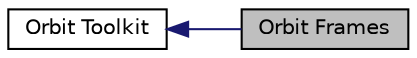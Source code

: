 digraph "Orbit Frames"
{
  edge [fontname="Helvetica",fontsize="10",labelfontname="Helvetica",labelfontsize="10"];
  node [fontname="Helvetica",fontsize="10",shape=record];
  rankdir=LR;
  Node0 [label="Orbit Frames",height=0.2,width=0.4,color="black", fillcolor="grey75", style="filled", fontcolor="black"];
  Node1 [label="Orbit Toolkit",height=0.2,width=0.4,color="black", fillcolor="white", style="filled",URL="$group__OrbitToolkit.html"];
  Node1->Node0 [shape=plaintext, color="midnightblue", dir="back", style="solid"];
}
